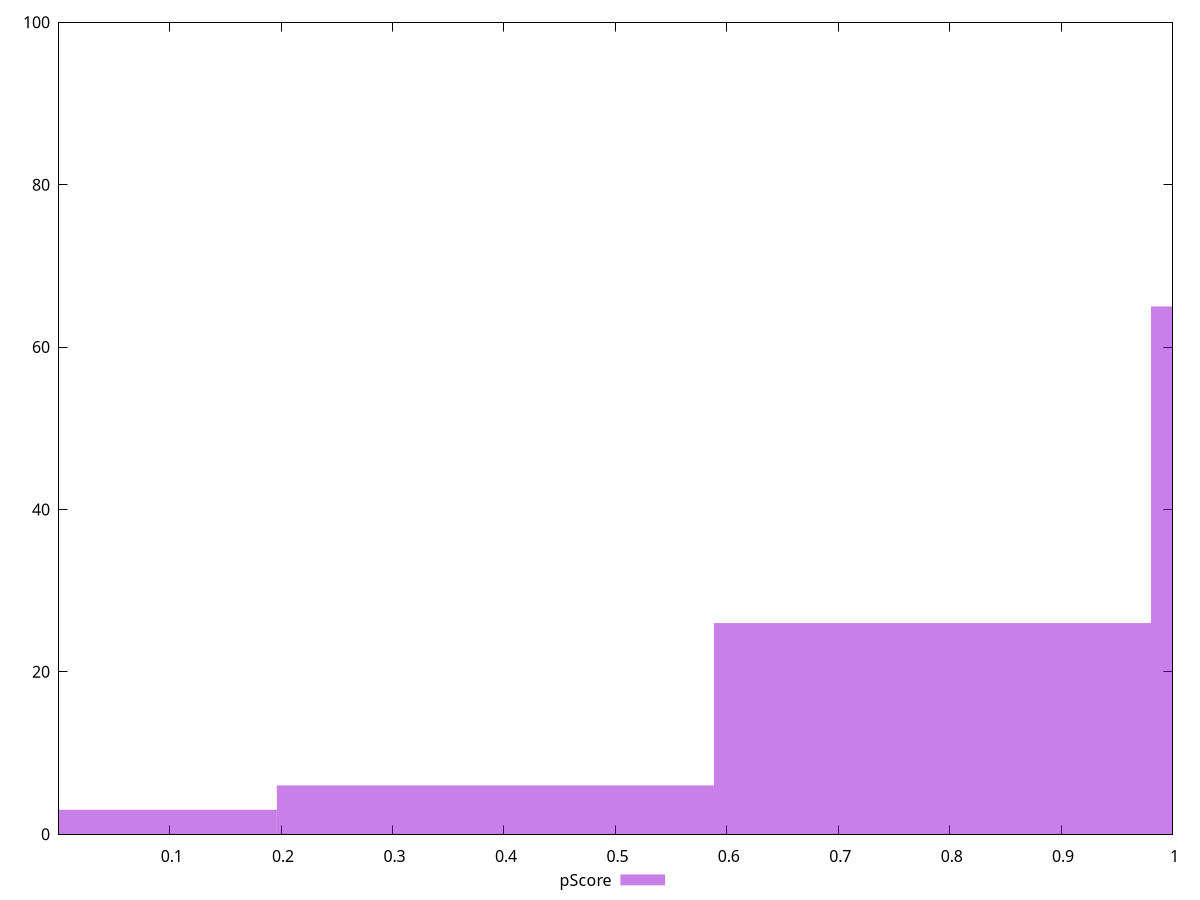 reset

$pScore <<EOF
0 3
0.3922922955502383 6
1.1768768866507149 65
0.7845845911004766 26
EOF

set key outside below
set boxwidth 0.3922922955502383
set xrange [0.0006547135109783442:0.9999993380488856]
set yrange [0:100]
set trange [0:100]
set style fill transparent solid 0.5 noborder
set terminal svg size 640, 490 enhanced background rgb 'white'
set output "report_00019_2021-02-10T18-14-37.922Z//estimated-input-latency/samples/pages+cached/pScore/histogram.svg"

plot $pScore title "pScore" with boxes

reset
